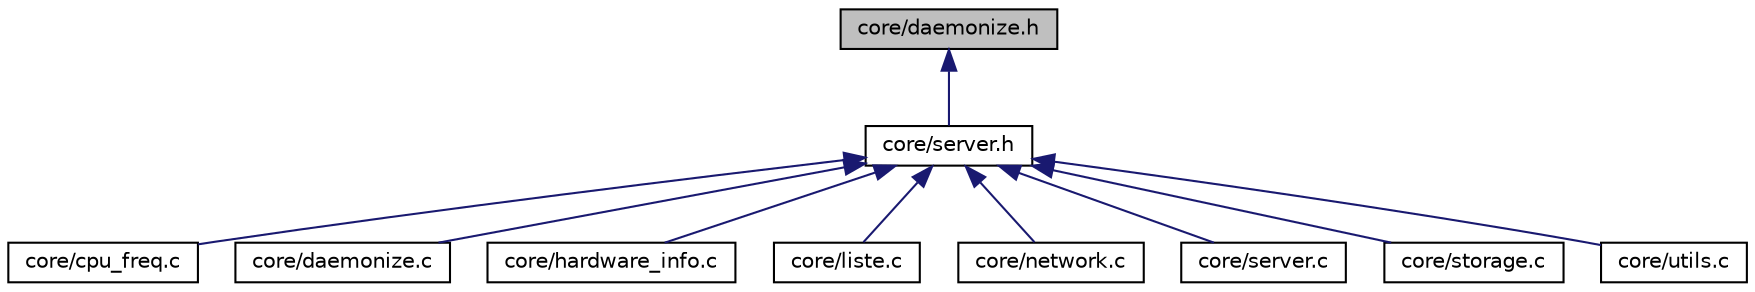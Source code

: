 digraph "core/daemonize.h"
{
  edge [fontname="Helvetica",fontsize="10",labelfontname="Helvetica",labelfontsize="10"];
  node [fontname="Helvetica",fontsize="10",shape=record];
  Node1 [label="core/daemonize.h",height=0.2,width=0.4,color="black", fillcolor="grey75", style="filled", fontcolor="black"];
  Node1 -> Node2 [dir="back",color="midnightblue",fontsize="10",style="solid",fontname="Helvetica"];
  Node2 [label="core/server.h",height=0.2,width=0.4,color="black", fillcolor="white", style="filled",URL="$server_8h.html",tooltip="Function prototypes for the server.c. "];
  Node2 -> Node3 [dir="back",color="midnightblue",fontsize="10",style="solid",fontname="Helvetica"];
  Node3 [label="core/cpu_freq.c",height=0.2,width=0.4,color="black", fillcolor="white", style="filled",URL="$cpu__freq_8c.html",tooltip="Function prototypes. "];
  Node2 -> Node4 [dir="back",color="midnightblue",fontsize="10",style="solid",fontname="Helvetica"];
  Node4 [label="core/daemonize.c",height=0.2,width=0.4,color="black", fillcolor="white", style="filled",URL="$daemonize_8c.html",tooltip="Function to daemonize the service. "];
  Node2 -> Node5 [dir="back",color="midnightblue",fontsize="10",style="solid",fontname="Helvetica"];
  Node5 [label="core/hardware_info.c",height=0.2,width=0.4,color="black", fillcolor="white", style="filled",URL="$hardware__info_8c.html",tooltip="various functions to create json strings. "];
  Node2 -> Node6 [dir="back",color="midnightblue",fontsize="10",style="solid",fontname="Helvetica"];
  Node6 [label="core/liste.c",height=0.2,width=0.4,color="black", fillcolor="white", style="filled",URL="$liste_8c.html",tooltip="Function prototypes for client list. "];
  Node2 -> Node7 [dir="back",color="midnightblue",fontsize="10",style="solid",fontname="Helvetica"];
  Node7 [label="core/network.c",height=0.2,width=0.4,color="black", fillcolor="white", style="filled",URL="$network_8c.html",tooltip="Function prototypes. "];
  Node2 -> Node8 [dir="back",color="midnightblue",fontsize="10",style="solid",fontname="Helvetica"];
  Node8 [label="core/server.c",height=0.2,width=0.4,color="black", fillcolor="white", style="filled",URL="$server_8c.html",tooltip="main program. "];
  Node2 -> Node9 [dir="back",color="midnightblue",fontsize="10",style="solid",fontname="Helvetica"];
  Node9 [label="core/storage.c",height=0.2,width=0.4,color="black", fillcolor="white", style="filled",URL="$storage_8c.html",tooltip="various functions. "];
  Node2 -> Node10 [dir="back",color="midnightblue",fontsize="10",style="solid",fontname="Helvetica"];
  Node10 [label="core/utils.c",height=0.2,width=0.4,color="black", fillcolor="white", style="filled",URL="$utils_8c.html",tooltip="help functions. "];
}
